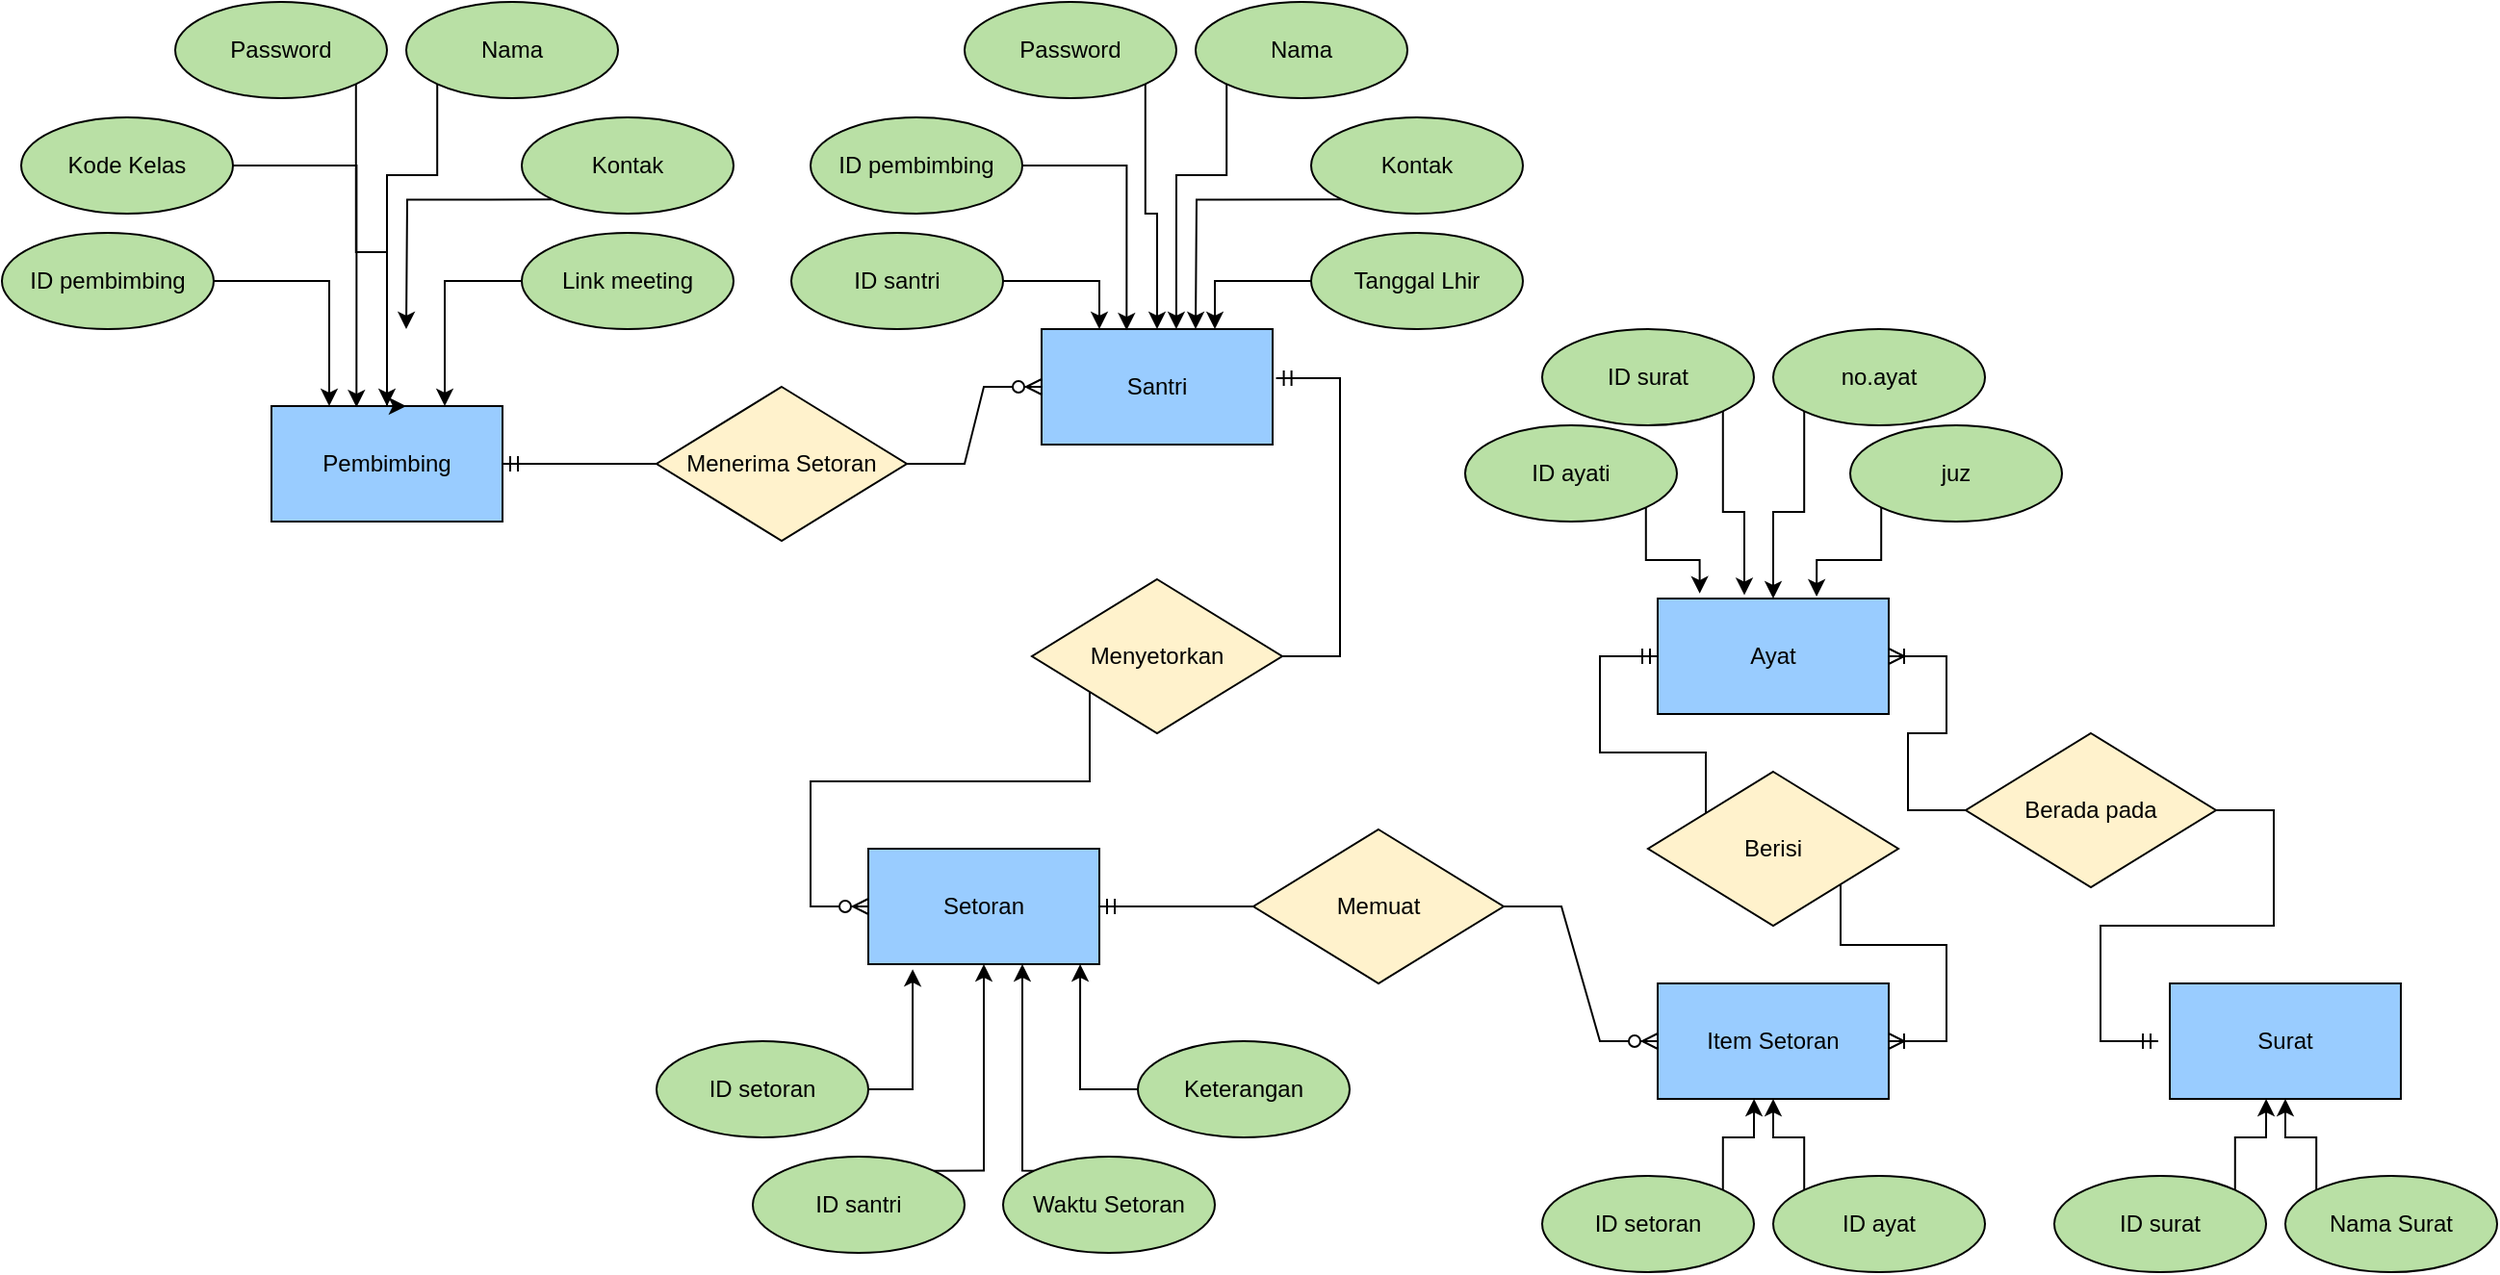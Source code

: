 <mxfile version="20.0.1" type="github"><diagram id="sCAbLjGPMe6iRs3PfZDn" name="Page-1"><mxGraphModel dx="1038" dy="481" grid="1" gridSize="10" guides="1" tooltips="1" connect="1" arrows="1" fold="1" page="1" pageScale="1" pageWidth="827" pageHeight="1169" math="0" shadow="0"><root><mxCell id="0"/><mxCell id="1" parent="0"/><mxCell id="i2tNPv83OjAkMCDNKR-X-139" value="" style="edgeStyle=entityRelationEdgeStyle;fontSize=12;html=1;endArrow=ERzeroToMany;endFill=1;rounded=0;exitX=0;exitY=0.5;exitDx=0;exitDy=0;" parent="1" source="i2tNPv83OjAkMCDNKR-X-77" edge="1"><mxGeometry width="100" height="100" relative="1" as="geometry"><mxPoint x="500" y="430" as="sourcePoint"/><mxPoint x="510" y="490" as="targetPoint"/></mxGeometry></mxCell><mxCell id="i2tNPv83OjAkMCDNKR-X-2" value="Pembimbing" style="rounded=0;whiteSpace=wrap;html=1;fillColor=#99CCFF;" parent="1" vertex="1"><mxGeometry x="200" y="230" width="120" height="60" as="geometry"/></mxCell><mxCell id="i2tNPv83OjAkMCDNKR-X-40" style="edgeStyle=orthogonalEdgeStyle;rounded=0;orthogonalLoop=1;jettySize=auto;html=1;exitX=1;exitY=1;exitDx=0;exitDy=0;entryX=0.5;entryY=0;entryDx=0;entryDy=0;" parent="1" source="i2tNPv83OjAkMCDNKR-X-7" target="i2tNPv83OjAkMCDNKR-X-2" edge="1"><mxGeometry relative="1" as="geometry"/></mxCell><mxCell id="i2tNPv83OjAkMCDNKR-X-7" value="Password" style="ellipse;whiteSpace=wrap;html=1;fillColor=#B9E0A5;" parent="1" vertex="1"><mxGeometry x="150" y="20" width="110" height="50" as="geometry"/></mxCell><mxCell id="i2tNPv83OjAkMCDNKR-X-28" style="edgeStyle=orthogonalEdgeStyle;rounded=0;orthogonalLoop=1;jettySize=auto;html=1;entryX=0.25;entryY=0;entryDx=0;entryDy=0;" parent="1" source="i2tNPv83OjAkMCDNKR-X-8" target="i2tNPv83OjAkMCDNKR-X-2" edge="1"><mxGeometry relative="1" as="geometry"/></mxCell><mxCell id="i2tNPv83OjAkMCDNKR-X-8" value="ID pembimbing" style="ellipse;whiteSpace=wrap;html=1;fillColor=#B9E0A5;" parent="1" vertex="1"><mxGeometry x="60" y="140" width="110" height="50" as="geometry"/></mxCell><mxCell id="i2tNPv83OjAkMCDNKR-X-37" style="edgeStyle=orthogonalEdgeStyle;rounded=0;orthogonalLoop=1;jettySize=auto;html=1;exitX=0;exitY=1;exitDx=0;exitDy=0;entryX=0.583;entryY=0;entryDx=0;entryDy=0;entryPerimeter=0;" parent="1" source="i2tNPv83OjAkMCDNKR-X-9" target="i2tNPv83OjAkMCDNKR-X-2" edge="1"><mxGeometry relative="1" as="geometry"><Array as="points"><mxPoint x="286" y="110"/><mxPoint x="260" y="110"/></Array></mxGeometry></mxCell><mxCell id="i2tNPv83OjAkMCDNKR-X-9" value="Nama" style="ellipse;whiteSpace=wrap;html=1;fillColor=#B9E0A5;" parent="1" vertex="1"><mxGeometry x="270" y="20" width="110" height="50" as="geometry"/></mxCell><mxCell id="i2tNPv83OjAkMCDNKR-X-38" style="edgeStyle=orthogonalEdgeStyle;rounded=0;orthogonalLoop=1;jettySize=auto;html=1;exitX=0;exitY=1;exitDx=0;exitDy=0;" parent="1" source="i2tNPv83OjAkMCDNKR-X-10" edge="1"><mxGeometry relative="1" as="geometry"><mxPoint x="270" y="190" as="targetPoint"/></mxGeometry></mxCell><mxCell id="i2tNPv83OjAkMCDNKR-X-10" value="Kontak" style="ellipse;whiteSpace=wrap;html=1;fillColor=#B9E0A5;" parent="1" vertex="1"><mxGeometry x="330" y="80" width="110" height="50" as="geometry"/></mxCell><mxCell id="i2tNPv83OjAkMCDNKR-X-33" style="edgeStyle=orthogonalEdgeStyle;rounded=0;orthogonalLoop=1;jettySize=auto;html=1;exitX=0;exitY=0.5;exitDx=0;exitDy=0;entryX=0.75;entryY=0;entryDx=0;entryDy=0;" parent="1" source="i2tNPv83OjAkMCDNKR-X-11" target="i2tNPv83OjAkMCDNKR-X-2" edge="1"><mxGeometry relative="1" as="geometry"/></mxCell><mxCell id="i2tNPv83OjAkMCDNKR-X-11" value="Link meeting" style="ellipse;whiteSpace=wrap;html=1;fillColor=#B9E0A5;" parent="1" vertex="1"><mxGeometry x="330" y="140" width="110" height="50" as="geometry"/></mxCell><mxCell id="i2tNPv83OjAkMCDNKR-X-41" style="edgeStyle=orthogonalEdgeStyle;rounded=0;orthogonalLoop=1;jettySize=auto;html=1;exitX=1;exitY=0.5;exitDx=0;exitDy=0;entryX=0.368;entryY=0.01;entryDx=0;entryDy=0;entryPerimeter=0;" parent="1" source="i2tNPv83OjAkMCDNKR-X-35" target="i2tNPv83OjAkMCDNKR-X-2" edge="1"><mxGeometry relative="1" as="geometry"/></mxCell><mxCell id="i2tNPv83OjAkMCDNKR-X-35" value="Kode Kelas" style="ellipse;whiteSpace=wrap;html=1;fillColor=#B9E0A5;" parent="1" vertex="1"><mxGeometry x="70" y="80" width="110" height="50" as="geometry"/></mxCell><mxCell id="i2tNPv83OjAkMCDNKR-X-42" value="Santri" style="rounded=0;whiteSpace=wrap;html=1;fillColor=#99CCFF;" parent="1" vertex="1"><mxGeometry x="600" y="190" width="120" height="60" as="geometry"/></mxCell><mxCell id="i2tNPv83OjAkMCDNKR-X-43" style="edgeStyle=orthogonalEdgeStyle;rounded=0;orthogonalLoop=1;jettySize=auto;html=1;exitX=1;exitY=1;exitDx=0;exitDy=0;entryX=0.5;entryY=0;entryDx=0;entryDy=0;" parent="1" source="i2tNPv83OjAkMCDNKR-X-44" target="i2tNPv83OjAkMCDNKR-X-42" edge="1"><mxGeometry relative="1" as="geometry"/></mxCell><mxCell id="i2tNPv83OjAkMCDNKR-X-44" value="Password" style="ellipse;whiteSpace=wrap;html=1;fillColor=#B9E0A5;" parent="1" vertex="1"><mxGeometry x="560" y="20" width="110" height="50" as="geometry"/></mxCell><mxCell id="i2tNPv83OjAkMCDNKR-X-45" style="edgeStyle=orthogonalEdgeStyle;rounded=0;orthogonalLoop=1;jettySize=auto;html=1;entryX=0.25;entryY=0;entryDx=0;entryDy=0;" parent="1" source="i2tNPv83OjAkMCDNKR-X-46" target="i2tNPv83OjAkMCDNKR-X-42" edge="1"><mxGeometry relative="1" as="geometry"/></mxCell><mxCell id="i2tNPv83OjAkMCDNKR-X-46" value="ID santri" style="ellipse;whiteSpace=wrap;html=1;fillColor=#B9E0A5;" parent="1" vertex="1"><mxGeometry x="470" y="140" width="110" height="50" as="geometry"/></mxCell><mxCell id="i2tNPv83OjAkMCDNKR-X-47" style="edgeStyle=orthogonalEdgeStyle;rounded=0;orthogonalLoop=1;jettySize=auto;html=1;exitX=0;exitY=1;exitDx=0;exitDy=0;entryX=0.583;entryY=0;entryDx=0;entryDy=0;entryPerimeter=0;" parent="1" source="i2tNPv83OjAkMCDNKR-X-48" target="i2tNPv83OjAkMCDNKR-X-42" edge="1"><mxGeometry relative="1" as="geometry"><Array as="points"><mxPoint x="696" y="110"/><mxPoint x="670" y="110"/></Array></mxGeometry></mxCell><mxCell id="i2tNPv83OjAkMCDNKR-X-48" value="Nama" style="ellipse;whiteSpace=wrap;html=1;fillColor=#B9E0A5;" parent="1" vertex="1"><mxGeometry x="680" y="20" width="110" height="50" as="geometry"/></mxCell><mxCell id="i2tNPv83OjAkMCDNKR-X-49" style="edgeStyle=orthogonalEdgeStyle;rounded=0;orthogonalLoop=1;jettySize=auto;html=1;exitX=0;exitY=1;exitDx=0;exitDy=0;" parent="1" source="i2tNPv83OjAkMCDNKR-X-50" edge="1"><mxGeometry relative="1" as="geometry"><mxPoint x="680" y="190" as="targetPoint"/></mxGeometry></mxCell><mxCell id="i2tNPv83OjAkMCDNKR-X-50" value="Kontak" style="ellipse;whiteSpace=wrap;html=1;fillColor=#B9E0A5;" parent="1" vertex="1"><mxGeometry x="740" y="80" width="110" height="50" as="geometry"/></mxCell><mxCell id="i2tNPv83OjAkMCDNKR-X-51" style="edgeStyle=orthogonalEdgeStyle;rounded=0;orthogonalLoop=1;jettySize=auto;html=1;exitX=0;exitY=0.5;exitDx=0;exitDy=0;entryX=0.75;entryY=0;entryDx=0;entryDy=0;" parent="1" source="i2tNPv83OjAkMCDNKR-X-52" target="i2tNPv83OjAkMCDNKR-X-42" edge="1"><mxGeometry relative="1" as="geometry"/></mxCell><mxCell id="i2tNPv83OjAkMCDNKR-X-52" value="Tanggal Lhir" style="ellipse;whiteSpace=wrap;html=1;fillColor=#B9E0A5;" parent="1" vertex="1"><mxGeometry x="740" y="140" width="110" height="50" as="geometry"/></mxCell><mxCell id="i2tNPv83OjAkMCDNKR-X-53" style="edgeStyle=orthogonalEdgeStyle;rounded=0;orthogonalLoop=1;jettySize=auto;html=1;exitX=1;exitY=0.5;exitDx=0;exitDy=0;entryX=0.368;entryY=0.01;entryDx=0;entryDy=0;entryPerimeter=0;" parent="1" source="i2tNPv83OjAkMCDNKR-X-54" target="i2tNPv83OjAkMCDNKR-X-42" edge="1"><mxGeometry relative="1" as="geometry"/></mxCell><mxCell id="i2tNPv83OjAkMCDNKR-X-54" value="ID pembimbing" style="ellipse;whiteSpace=wrap;html=1;fillColor=#B9E0A5;" parent="1" vertex="1"><mxGeometry x="480" y="80" width="110" height="50" as="geometry"/></mxCell><mxCell id="i2tNPv83OjAkMCDNKR-X-55" value="Menerima Setoran" style="rhombus;whiteSpace=wrap;html=1;fillColor=#FFF2CC;" parent="1" vertex="1"><mxGeometry x="400" y="220" width="130" height="80" as="geometry"/></mxCell><mxCell id="i2tNPv83OjAkMCDNKR-X-58" value="Setoran" style="rounded=0;whiteSpace=wrap;html=1;fillColor=#99CCFF;" parent="1" vertex="1"><mxGeometry x="510" y="460" width="120" height="60" as="geometry"/></mxCell><mxCell id="i2tNPv83OjAkMCDNKR-X-73" style="edgeStyle=orthogonalEdgeStyle;rounded=0;orthogonalLoop=1;jettySize=auto;html=1;exitX=0;exitY=0;exitDx=0;exitDy=0;" parent="1" source="i2tNPv83OjAkMCDNKR-X-60" edge="1"><mxGeometry relative="1" as="geometry"><mxPoint x="590" y="520" as="targetPoint"/><Array as="points"><mxPoint x="590" y="627"/><mxPoint x="590" y="520"/></Array></mxGeometry></mxCell><mxCell id="i2tNPv83OjAkMCDNKR-X-60" value="Waktu Setoran" style="ellipse;whiteSpace=wrap;html=1;fillColor=#B9E0A5;" parent="1" vertex="1"><mxGeometry x="580" y="620" width="110" height="50" as="geometry"/></mxCell><mxCell id="i2tNPv83OjAkMCDNKR-X-75" style="edgeStyle=orthogonalEdgeStyle;rounded=0;orthogonalLoop=1;jettySize=auto;html=1;exitX=1;exitY=0.5;exitDx=0;exitDy=0;entryX=0.192;entryY=1.043;entryDx=0;entryDy=0;entryPerimeter=0;" parent="1" source="i2tNPv83OjAkMCDNKR-X-62" target="i2tNPv83OjAkMCDNKR-X-58" edge="1"><mxGeometry relative="1" as="geometry"/></mxCell><mxCell id="i2tNPv83OjAkMCDNKR-X-62" value="ID setoran" style="ellipse;whiteSpace=wrap;html=1;fillColor=#B9E0A5;" parent="1" vertex="1"><mxGeometry x="400" y="560" width="110" height="50" as="geometry"/></mxCell><mxCell id="i2tNPv83OjAkMCDNKR-X-72" style="edgeStyle=orthogonalEdgeStyle;rounded=0;orthogonalLoop=1;jettySize=auto;html=1;entryX=0.917;entryY=1;entryDx=0;entryDy=0;entryPerimeter=0;" parent="1" source="i2tNPv83OjAkMCDNKR-X-64" target="i2tNPv83OjAkMCDNKR-X-58" edge="1"><mxGeometry relative="1" as="geometry"/></mxCell><mxCell id="i2tNPv83OjAkMCDNKR-X-64" value="Keterangan" style="ellipse;whiteSpace=wrap;html=1;fillColor=#B9E0A5;" parent="1" vertex="1"><mxGeometry x="650" y="560" width="110" height="50" as="geometry"/></mxCell><mxCell id="i2tNPv83OjAkMCDNKR-X-76" style="edgeStyle=orthogonalEdgeStyle;rounded=0;orthogonalLoop=1;jettySize=auto;html=1;exitX=1;exitY=0;exitDx=0;exitDy=0;" parent="1" source="i2tNPv83OjAkMCDNKR-X-70" target="i2tNPv83OjAkMCDNKR-X-58" edge="1"><mxGeometry relative="1" as="geometry"><Array as="points"><mxPoint x="570" y="627"/></Array></mxGeometry></mxCell><mxCell id="i2tNPv83OjAkMCDNKR-X-70" value="ID santri" style="ellipse;whiteSpace=wrap;html=1;fillColor=#B9E0A5;" parent="1" vertex="1"><mxGeometry x="450" y="620" width="110" height="50" as="geometry"/></mxCell><mxCell id="i2tNPv83OjAkMCDNKR-X-77" value="Menyetorkan" style="rhombus;whiteSpace=wrap;html=1;fillColor=#FFF2CC;" parent="1" vertex="1"><mxGeometry x="595" y="320" width="130" height="80" as="geometry"/></mxCell><mxCell id="i2tNPv83OjAkMCDNKR-X-81" value="Item Setoran" style="rounded=0;whiteSpace=wrap;html=1;fillColor=#99CCFF;" parent="1" vertex="1"><mxGeometry x="920" y="530" width="120" height="60" as="geometry"/></mxCell><mxCell id="i2tNPv83OjAkMCDNKR-X-105" style="edgeStyle=orthogonalEdgeStyle;rounded=0;orthogonalLoop=1;jettySize=auto;html=1;exitX=0;exitY=0;exitDx=0;exitDy=0;entryX=0.5;entryY=1;entryDx=0;entryDy=0;" parent="1" source="i2tNPv83OjAkMCDNKR-X-83" target="i2tNPv83OjAkMCDNKR-X-81" edge="1"><mxGeometry relative="1" as="geometry"/></mxCell><mxCell id="i2tNPv83OjAkMCDNKR-X-83" value="ID ayat" style="ellipse;whiteSpace=wrap;html=1;fillColor=#B9E0A5;" parent="1" vertex="1"><mxGeometry x="980" y="630" width="110" height="50" as="geometry"/></mxCell><mxCell id="i2tNPv83OjAkMCDNKR-X-104" style="edgeStyle=orthogonalEdgeStyle;rounded=0;orthogonalLoop=1;jettySize=auto;html=1;exitX=1;exitY=0;exitDx=0;exitDy=0;entryX=0.417;entryY=1;entryDx=0;entryDy=0;entryPerimeter=0;" parent="1" source="i2tNPv83OjAkMCDNKR-X-85" target="i2tNPv83OjAkMCDNKR-X-81" edge="1"><mxGeometry relative="1" as="geometry"/></mxCell><mxCell id="i2tNPv83OjAkMCDNKR-X-85" value="ID setoran" style="ellipse;whiteSpace=wrap;html=1;fillColor=#B9E0A5;" parent="1" vertex="1"><mxGeometry x="860" y="630" width="110" height="50" as="geometry"/></mxCell><mxCell id="i2tNPv83OjAkMCDNKR-X-90" value="Ayat" style="rounded=0;whiteSpace=wrap;html=1;fillColor=#99CCFF;" parent="1" vertex="1"><mxGeometry x="920" y="330" width="120" height="60" as="geometry"/></mxCell><mxCell id="i2tNPv83OjAkMCDNKR-X-107" style="edgeStyle=orthogonalEdgeStyle;rounded=0;orthogonalLoop=1;jettySize=auto;html=1;exitX=0;exitY=1;exitDx=0;exitDy=0;entryX=0.5;entryY=0;entryDx=0;entryDy=0;" parent="1" source="i2tNPv83OjAkMCDNKR-X-92" target="i2tNPv83OjAkMCDNKR-X-90" edge="1"><mxGeometry relative="1" as="geometry"/></mxCell><mxCell id="i2tNPv83OjAkMCDNKR-X-92" value="no.ayat" style="ellipse;whiteSpace=wrap;html=1;fillColor=#B9E0A5;" parent="1" vertex="1"><mxGeometry x="980" y="190" width="110" height="50" as="geometry"/></mxCell><mxCell id="i2tNPv83OjAkMCDNKR-X-109" style="edgeStyle=orthogonalEdgeStyle;rounded=0;orthogonalLoop=1;jettySize=auto;html=1;exitX=1;exitY=1;exitDx=0;exitDy=0;entryX=0.182;entryY=-0.043;entryDx=0;entryDy=0;entryPerimeter=0;" parent="1" source="i2tNPv83OjAkMCDNKR-X-94" target="i2tNPv83OjAkMCDNKR-X-90" edge="1"><mxGeometry relative="1" as="geometry"/></mxCell><mxCell id="i2tNPv83OjAkMCDNKR-X-94" value="ID ayati" style="ellipse;whiteSpace=wrap;html=1;fillColor=#B9E0A5;" parent="1" vertex="1"><mxGeometry x="820" y="240" width="110" height="50" as="geometry"/></mxCell><mxCell id="i2tNPv83OjAkMCDNKR-X-110" style="edgeStyle=orthogonalEdgeStyle;rounded=0;orthogonalLoop=1;jettySize=auto;html=1;exitX=0;exitY=1;exitDx=0;exitDy=0;entryX=0.688;entryY=-0.017;entryDx=0;entryDy=0;entryPerimeter=0;" parent="1" source="i2tNPv83OjAkMCDNKR-X-96" target="i2tNPv83OjAkMCDNKR-X-90" edge="1"><mxGeometry relative="1" as="geometry"/></mxCell><mxCell id="i2tNPv83OjAkMCDNKR-X-96" value="juz" style="ellipse;whiteSpace=wrap;html=1;fillColor=#B9E0A5;" parent="1" vertex="1"><mxGeometry x="1020" y="240" width="110" height="50" as="geometry"/></mxCell><mxCell id="i2tNPv83OjAkMCDNKR-X-106" style="edgeStyle=orthogonalEdgeStyle;rounded=0;orthogonalLoop=1;jettySize=auto;html=1;exitX=1;exitY=1;exitDx=0;exitDy=0;entryX=0.375;entryY=-0.03;entryDx=0;entryDy=0;entryPerimeter=0;" parent="1" source="i2tNPv83OjAkMCDNKR-X-102" target="i2tNPv83OjAkMCDNKR-X-90" edge="1"><mxGeometry relative="1" as="geometry"/></mxCell><mxCell id="i2tNPv83OjAkMCDNKR-X-102" value="ID surat" style="ellipse;whiteSpace=wrap;html=1;fillColor=#B9E0A5;" parent="1" vertex="1"><mxGeometry x="860" y="190" width="110" height="50" as="geometry"/></mxCell><mxCell id="i2tNPv83OjAkMCDNKR-X-114" value="Surat" style="rounded=0;whiteSpace=wrap;html=1;fillColor=#99CCFF;" parent="1" vertex="1"><mxGeometry x="1186" y="530" width="120" height="60" as="geometry"/></mxCell><mxCell id="i2tNPv83OjAkMCDNKR-X-115" style="edgeStyle=orthogonalEdgeStyle;rounded=0;orthogonalLoop=1;jettySize=auto;html=1;exitX=0;exitY=0;exitDx=0;exitDy=0;entryX=0.5;entryY=1;entryDx=0;entryDy=0;" parent="1" source="i2tNPv83OjAkMCDNKR-X-116" target="i2tNPv83OjAkMCDNKR-X-114" edge="1"><mxGeometry relative="1" as="geometry"/></mxCell><mxCell id="i2tNPv83OjAkMCDNKR-X-116" value="Nama Surat" style="ellipse;whiteSpace=wrap;html=1;fillColor=#B9E0A5;" parent="1" vertex="1"><mxGeometry x="1246" y="630" width="110" height="50" as="geometry"/></mxCell><mxCell id="i2tNPv83OjAkMCDNKR-X-117" style="edgeStyle=orthogonalEdgeStyle;rounded=0;orthogonalLoop=1;jettySize=auto;html=1;exitX=1;exitY=0;exitDx=0;exitDy=0;entryX=0.417;entryY=1;entryDx=0;entryDy=0;entryPerimeter=0;" parent="1" source="i2tNPv83OjAkMCDNKR-X-118" target="i2tNPv83OjAkMCDNKR-X-114" edge="1"><mxGeometry relative="1" as="geometry"/></mxCell><mxCell id="i2tNPv83OjAkMCDNKR-X-118" value="ID surat" style="ellipse;whiteSpace=wrap;html=1;fillColor=#B9E0A5;" parent="1" vertex="1"><mxGeometry x="1126" y="630" width="110" height="50" as="geometry"/></mxCell><mxCell id="i2tNPv83OjAkMCDNKR-X-120" value="Berada pada" style="rhombus;whiteSpace=wrap;html=1;fillColor=#FFF2CC;" parent="1" vertex="1"><mxGeometry x="1080" y="400" width="130" height="80" as="geometry"/></mxCell><mxCell id="i2tNPv83OjAkMCDNKR-X-124" value="Memuat" style="rhombus;whiteSpace=wrap;html=1;fillColor=#FFF2CC;" parent="1" vertex="1"><mxGeometry x="710" y="450" width="130" height="80" as="geometry"/></mxCell><mxCell id="i2tNPv83OjAkMCDNKR-X-133" value="" style="edgeStyle=entityRelationEdgeStyle;fontSize=12;html=1;endArrow=ERmandOne;rounded=0;entryX=1;entryY=0.5;entryDx=0;entryDy=0;exitX=0;exitY=0.5;exitDx=0;exitDy=0;" parent="1" source="i2tNPv83OjAkMCDNKR-X-55" target="i2tNPv83OjAkMCDNKR-X-2" edge="1"><mxGeometry width="100" height="100" relative="1" as="geometry"><mxPoint x="270" y="320" as="sourcePoint"/><mxPoint x="370" y="220" as="targetPoint"/></mxGeometry></mxCell><mxCell id="i2tNPv83OjAkMCDNKR-X-134" value="" style="edgeStyle=entityRelationEdgeStyle;fontSize=12;html=1;endArrow=ERzeroToMany;endFill=1;rounded=0;exitX=1;exitY=0.5;exitDx=0;exitDy=0;entryX=0;entryY=0.5;entryDx=0;entryDy=0;" parent="1" source="i2tNPv83OjAkMCDNKR-X-55" target="i2tNPv83OjAkMCDNKR-X-42" edge="1"><mxGeometry width="100" height="100" relative="1" as="geometry"><mxPoint x="270" y="320" as="sourcePoint"/><mxPoint x="370" y="220" as="targetPoint"/></mxGeometry></mxCell><mxCell id="i2tNPv83OjAkMCDNKR-X-136" value="" style="edgeStyle=entityRelationEdgeStyle;fontSize=12;html=1;endArrow=ERmandOne;rounded=0;entryX=1.015;entryY=0.425;entryDx=0;entryDy=0;entryPerimeter=0;" parent="1" source="i2tNPv83OjAkMCDNKR-X-77" target="i2tNPv83OjAkMCDNKR-X-42" edge="1"><mxGeometry width="100" height="100" relative="1" as="geometry"><mxPoint x="650" y="320" as="sourcePoint"/><mxPoint x="660" y="270" as="targetPoint"/></mxGeometry></mxCell><mxCell id="i2tNPv83OjAkMCDNKR-X-140" value="" style="edgeStyle=entityRelationEdgeStyle;fontSize=12;html=1;endArrow=ERmandOne;rounded=0;entryX=1;entryY=0.5;entryDx=0;entryDy=0;exitX=0;exitY=0.5;exitDx=0;exitDy=0;" parent="1" source="i2tNPv83OjAkMCDNKR-X-124" target="i2tNPv83OjAkMCDNKR-X-58" edge="1"><mxGeometry width="100" height="100" relative="1" as="geometry"><mxPoint x="660" y="360" as="sourcePoint"/><mxPoint x="760" y="260" as="targetPoint"/></mxGeometry></mxCell><mxCell id="i2tNPv83OjAkMCDNKR-X-141" value="" style="edgeStyle=entityRelationEdgeStyle;fontSize=12;html=1;endArrow=ERzeroToMany;endFill=1;rounded=0;exitX=1;exitY=0.5;exitDx=0;exitDy=0;entryX=0;entryY=0.5;entryDx=0;entryDy=0;" parent="1" source="i2tNPv83OjAkMCDNKR-X-124" target="i2tNPv83OjAkMCDNKR-X-81" edge="1"><mxGeometry width="100" height="100" relative="1" as="geometry"><mxPoint x="660" y="360" as="sourcePoint"/><mxPoint x="760" y="260" as="targetPoint"/></mxGeometry></mxCell><mxCell id="i2tNPv83OjAkMCDNKR-X-142" value="" style="edgeStyle=entityRelationEdgeStyle;fontSize=12;html=1;endArrow=ERoneToMany;rounded=0;exitX=1;exitY=0.5;exitDx=0;exitDy=0;entryX=1;entryY=0.5;entryDx=0;entryDy=0;" parent="1" source="i2tNPv83OjAkMCDNKR-X-111" target="i2tNPv83OjAkMCDNKR-X-81" edge="1"><mxGeometry width="100" height="100" relative="1" as="geometry"><mxPoint x="970" y="360" as="sourcePoint"/><mxPoint x="1070" y="260" as="targetPoint"/></mxGeometry></mxCell><mxCell id="i2tNPv83OjAkMCDNKR-X-143" value="" style="edgeStyle=entityRelationEdgeStyle;fontSize=12;html=1;endArrow=ERmandOne;rounded=0;exitX=0;exitY=0.5;exitDx=0;exitDy=0;entryX=0;entryY=0.5;entryDx=0;entryDy=0;" parent="1" source="i2tNPv83OjAkMCDNKR-X-111" target="i2tNPv83OjAkMCDNKR-X-90" edge="1"><mxGeometry width="100" height="100" relative="1" as="geometry"><mxPoint x="970" y="360" as="sourcePoint"/><mxPoint x="1070" y="260" as="targetPoint"/></mxGeometry></mxCell><mxCell id="i2tNPv83OjAkMCDNKR-X-111" value="Berisi" style="rhombus;whiteSpace=wrap;html=1;fillColor=#FFF2CC;" parent="1" vertex="1"><mxGeometry x="915" y="420" width="130" height="80" as="geometry"/></mxCell><mxCell id="i2tNPv83OjAkMCDNKR-X-144" value="" style="edgeStyle=entityRelationEdgeStyle;fontSize=12;html=1;endArrow=ERoneToMany;rounded=0;entryX=1;entryY=0.5;entryDx=0;entryDy=0;exitX=0;exitY=0.5;exitDx=0;exitDy=0;" parent="1" source="i2tNPv83OjAkMCDNKR-X-120" target="i2tNPv83OjAkMCDNKR-X-90" edge="1"><mxGeometry width="100" height="100" relative="1" as="geometry"><mxPoint x="970" y="360" as="sourcePoint"/><mxPoint x="1070" y="260" as="targetPoint"/></mxGeometry></mxCell><mxCell id="i2tNPv83OjAkMCDNKR-X-145" value="" style="edgeStyle=entityRelationEdgeStyle;fontSize=12;html=1;endArrow=ERmandOne;rounded=0;exitX=1;exitY=0.5;exitDx=0;exitDy=0;" parent="1" source="i2tNPv83OjAkMCDNKR-X-120" edge="1"><mxGeometry width="100" height="100" relative="1" as="geometry"><mxPoint x="970" y="360" as="sourcePoint"/><mxPoint x="1180" y="560" as="targetPoint"/></mxGeometry></mxCell></root></mxGraphModel></diagram></mxfile>
